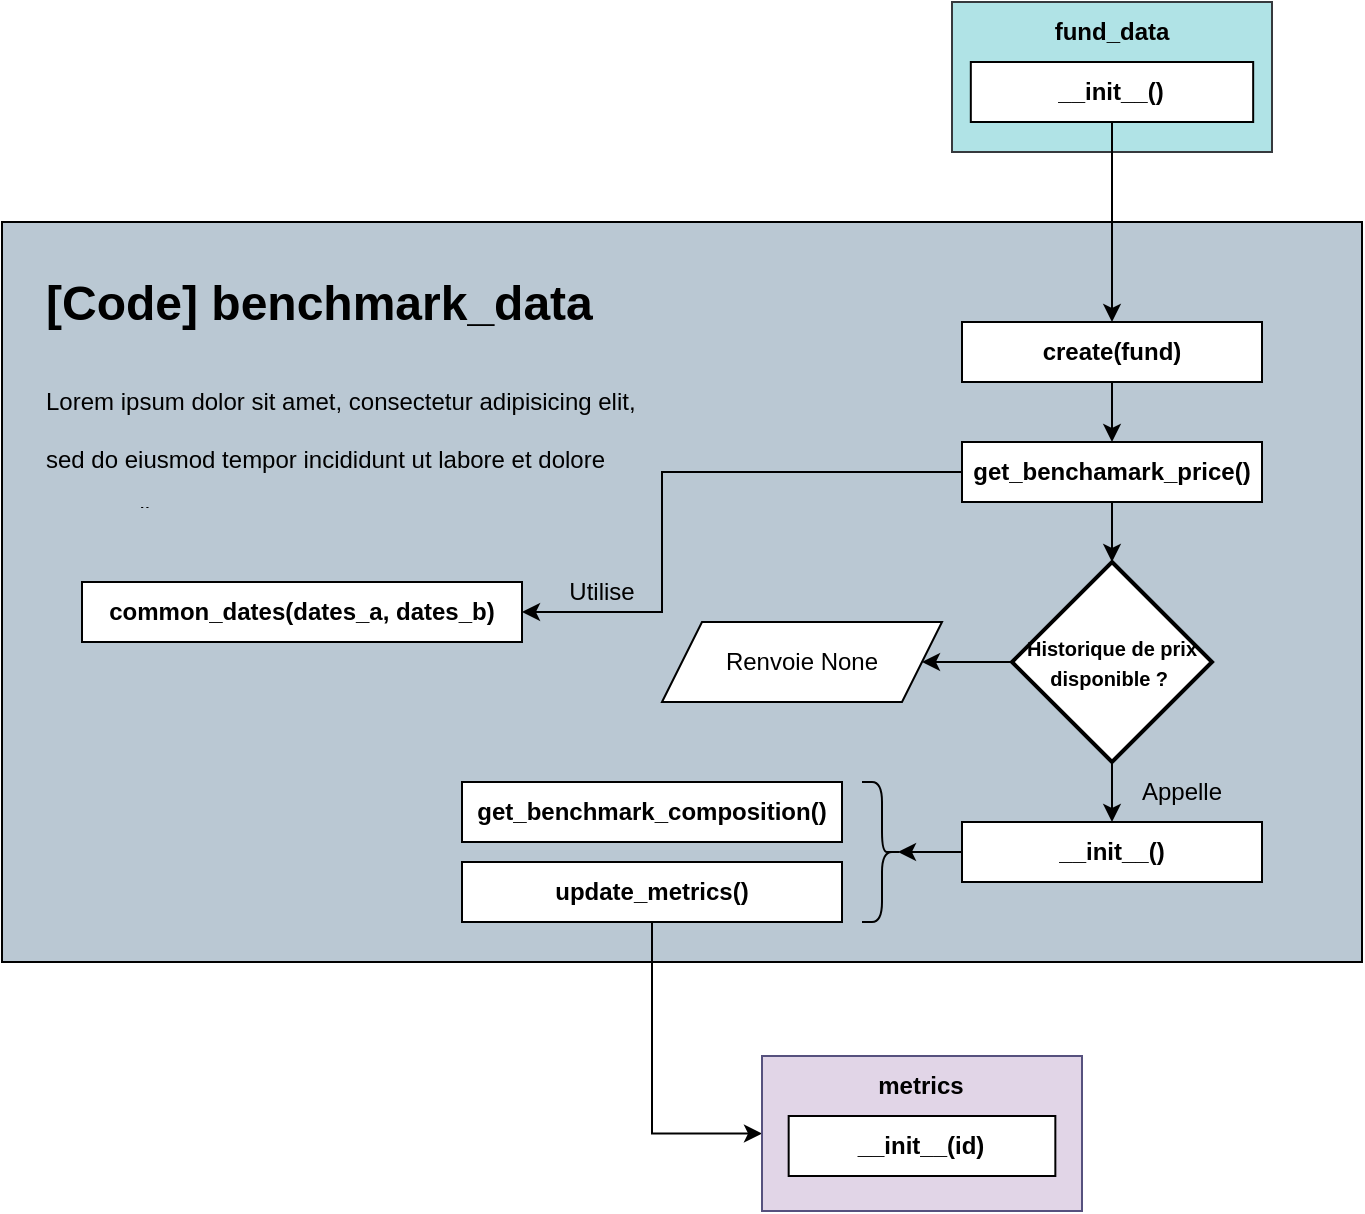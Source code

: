 <mxfile version="27.2.0">
  <diagram name="Page-1" id="hcXdrbjjytluaacFKWxP">
    <mxGraphModel dx="1418" dy="1997" grid="1" gridSize="10" guides="1" tooltips="1" connect="1" arrows="1" fold="1" page="1" pageScale="1" pageWidth="827" pageHeight="1169" math="0" shadow="0">
      <root>
        <mxCell id="0" />
        <mxCell id="1" parent="0" />
        <mxCell id="3Br_ud49PPdMieKtLJ-I-1" value="&lt;div&gt;&lt;div&gt;&lt;div&gt;&lt;br&gt;&lt;/div&gt;&lt;/div&gt;&lt;/div&gt;" style="rounded=0;whiteSpace=wrap;html=1;fillColor=light-dark(#bac8d3, #4b2d08);strokeColor=default;gradientColor=none;" vertex="1" parent="1">
          <mxGeometry x="160" y="90" width="680" height="370" as="geometry" />
        </mxCell>
        <mxCell id="3Br_ud49PPdMieKtLJ-I-2" value="&lt;h1 style=&quot;margin-top: 0px;&quot;&gt;&lt;span style=&quot;background-color: transparent; color: light-dark(rgb(0, 0, 0), rgb(255, 255, 255));&quot;&gt;[Code] benchmark_data&lt;/span&gt;&lt;/h1&gt;&lt;h1 style=&quot;margin-top: 0px;&quot;&gt;&lt;span style=&quot;background-color: transparent; color: light-dark(rgb(0, 0, 0), rgb(255, 255, 255)); font-size: 12px; font-weight: normal;&quot;&gt;Lorem ipsum dolor sit amet, consectetur adipisicing elit, sed do eiusmod tempor incididunt ut labore et dolore magna aliqua.&lt;/span&gt;&lt;/h1&gt;" style="text;html=1;whiteSpace=wrap;overflow=hidden;rounded=0;" vertex="1" parent="1">
          <mxGeometry x="180" y="110" width="310" height="120" as="geometry" />
        </mxCell>
        <mxCell id="3Br_ud49PPdMieKtLJ-I-31" style="edgeStyle=orthogonalEdgeStyle;rounded=0;orthogonalLoop=1;jettySize=auto;html=1;" edge="1" parent="1" source="3Br_ud49PPdMieKtLJ-I-3" target="3Br_ud49PPdMieKtLJ-I-25">
          <mxGeometry relative="1" as="geometry" />
        </mxCell>
        <mxCell id="3Br_ud49PPdMieKtLJ-I-3" value="&lt;b&gt;create(fund)&lt;/b&gt;" style="rounded=0;whiteSpace=wrap;html=1;" vertex="1" parent="1">
          <mxGeometry x="640" y="140" width="150" height="30" as="geometry" />
        </mxCell>
        <mxCell id="3Br_ud49PPdMieKtLJ-I-6" value="" style="group" vertex="1" connectable="0" parent="1">
          <mxGeometry x="635" y="-20" width="160" height="75" as="geometry" />
        </mxCell>
        <mxCell id="3Br_ud49PPdMieKtLJ-I-7" value="&lt;div&gt;&lt;div&gt;&lt;div&gt;&lt;br&gt;&lt;/div&gt;&lt;/div&gt;&lt;/div&gt;" style="rounded=0;whiteSpace=wrap;html=1;fillColor=light-dark(#b0e3e6, #182e44);strokeColor=#36393d;" vertex="1" parent="3Br_ud49PPdMieKtLJ-I-6">
          <mxGeometry width="160" height="75" as="geometry" />
        </mxCell>
        <mxCell id="3Br_ud49PPdMieKtLJ-I-8" value="&lt;b&gt;__init__()&lt;/b&gt;" style="rounded=0;whiteSpace=wrap;html=1;" vertex="1" parent="3Br_ud49PPdMieKtLJ-I-6">
          <mxGeometry x="9.412" y="30" width="141.176" height="30" as="geometry" />
        </mxCell>
        <mxCell id="3Br_ud49PPdMieKtLJ-I-9" value="&lt;b&gt;fund_data&lt;/b&gt;" style="text;html=1;align=center;verticalAlign=middle;whiteSpace=wrap;rounded=0;" vertex="1" parent="3Br_ud49PPdMieKtLJ-I-6">
          <mxGeometry x="51.765" width="56.471" height="30" as="geometry" />
        </mxCell>
        <mxCell id="3Br_ud49PPdMieKtLJ-I-10" style="edgeStyle=orthogonalEdgeStyle;rounded=0;orthogonalLoop=1;jettySize=auto;html=1;" edge="1" parent="1" source="3Br_ud49PPdMieKtLJ-I-8" target="3Br_ud49PPdMieKtLJ-I-3">
          <mxGeometry relative="1" as="geometry" />
        </mxCell>
        <mxCell id="3Br_ud49PPdMieKtLJ-I-15" value="&lt;b&gt;__init__()&lt;/b&gt;" style="rounded=0;whiteSpace=wrap;html=1;" vertex="1" parent="1">
          <mxGeometry x="640" y="390" width="150" height="30" as="geometry" />
        </mxCell>
        <mxCell id="3Br_ud49PPdMieKtLJ-I-24" style="edgeStyle=orthogonalEdgeStyle;rounded=0;orthogonalLoop=1;jettySize=auto;html=1;entryX=1;entryY=0.5;entryDx=0;entryDy=0;" edge="1" parent="1" source="3Br_ud49PPdMieKtLJ-I-16" target="3Br_ud49PPdMieKtLJ-I-23">
          <mxGeometry relative="1" as="geometry" />
        </mxCell>
        <mxCell id="3Br_ud49PPdMieKtLJ-I-35" style="edgeStyle=orthogonalEdgeStyle;rounded=0;orthogonalLoop=1;jettySize=auto;html=1;entryX=0.5;entryY=0;entryDx=0;entryDy=0;" edge="1" parent="1" source="3Br_ud49PPdMieKtLJ-I-16" target="3Br_ud49PPdMieKtLJ-I-15">
          <mxGeometry relative="1" as="geometry" />
        </mxCell>
        <mxCell id="3Br_ud49PPdMieKtLJ-I-16" value="&lt;font style=&quot;font-size: 10px;&quot;&gt;&lt;b&gt;Historique de prix disponible ?&amp;nbsp;&lt;/b&gt;&lt;/font&gt;" style="strokeWidth=2;html=1;shape=mxgraph.flowchart.decision;whiteSpace=wrap;" vertex="1" parent="1">
          <mxGeometry x="665" y="260" width="100" height="100" as="geometry" />
        </mxCell>
        <mxCell id="3Br_ud49PPdMieKtLJ-I-23" value="Renvoie None" style="shape=parallelogram;perimeter=parallelogramPerimeter;whiteSpace=wrap;html=1;fixedSize=1;" vertex="1" parent="1">
          <mxGeometry x="490" y="290" width="140" height="40" as="geometry" />
        </mxCell>
        <mxCell id="3Br_ud49PPdMieKtLJ-I-32" style="edgeStyle=orthogonalEdgeStyle;rounded=0;orthogonalLoop=1;jettySize=auto;html=1;" edge="1" parent="1" source="3Br_ud49PPdMieKtLJ-I-25" target="3Br_ud49PPdMieKtLJ-I-16">
          <mxGeometry relative="1" as="geometry" />
        </mxCell>
        <mxCell id="3Br_ud49PPdMieKtLJ-I-48" style="edgeStyle=orthogonalEdgeStyle;rounded=0;orthogonalLoop=1;jettySize=auto;html=1;entryX=1;entryY=0.5;entryDx=0;entryDy=0;" edge="1" parent="1" source="3Br_ud49PPdMieKtLJ-I-25" target="3Br_ud49PPdMieKtLJ-I-47">
          <mxGeometry relative="1" as="geometry">
            <Array as="points">
              <mxPoint x="490" y="215" />
              <mxPoint x="490" y="285" />
            </Array>
          </mxGeometry>
        </mxCell>
        <mxCell id="3Br_ud49PPdMieKtLJ-I-25" value="&lt;b&gt;get_benchamark_price()&lt;/b&gt;" style="rounded=0;whiteSpace=wrap;html=1;" vertex="1" parent="1">
          <mxGeometry x="640" y="200" width="150" height="30" as="geometry" />
        </mxCell>
        <mxCell id="3Br_ud49PPdMieKtLJ-I-26" value="&lt;b&gt;get_benchmark_composition()&lt;/b&gt;" style="rounded=0;whiteSpace=wrap;html=1;" vertex="1" parent="1">
          <mxGeometry x="390" y="370" width="190" height="30" as="geometry" />
        </mxCell>
        <mxCell id="3Br_ud49PPdMieKtLJ-I-46" style="edgeStyle=orthogonalEdgeStyle;rounded=0;orthogonalLoop=1;jettySize=auto;html=1;entryX=0;entryY=0.5;entryDx=0;entryDy=0;" edge="1" parent="1" source="3Br_ud49PPdMieKtLJ-I-33" target="3Br_ud49PPdMieKtLJ-I-43">
          <mxGeometry relative="1" as="geometry">
            <mxPoint x="560" y="570" as="targetPoint" />
            <Array as="points">
              <mxPoint x="485" y="546" />
            </Array>
          </mxGeometry>
        </mxCell>
        <mxCell id="3Br_ud49PPdMieKtLJ-I-33" value="&lt;b&gt;update_metrics()&lt;/b&gt;" style="rounded=0;whiteSpace=wrap;html=1;" vertex="1" parent="1">
          <mxGeometry x="390" y="410" width="190" height="30" as="geometry" />
        </mxCell>
        <mxCell id="3Br_ud49PPdMieKtLJ-I-36" value="" style="shape=curlyBracket;whiteSpace=wrap;html=1;rounded=1;labelPosition=left;verticalLabelPosition=middle;align=right;verticalAlign=middle;flipV=1;flipH=1;" vertex="1" parent="1">
          <mxGeometry x="590" y="370" width="20" height="70" as="geometry" />
        </mxCell>
        <mxCell id="3Br_ud49PPdMieKtLJ-I-38" style="edgeStyle=orthogonalEdgeStyle;rounded=0;orthogonalLoop=1;jettySize=auto;html=1;entryX=0.1;entryY=0.5;entryDx=0;entryDy=0;entryPerimeter=0;" edge="1" parent="1" source="3Br_ud49PPdMieKtLJ-I-15" target="3Br_ud49PPdMieKtLJ-I-36">
          <mxGeometry relative="1" as="geometry" />
        </mxCell>
        <mxCell id="3Br_ud49PPdMieKtLJ-I-40" value="" style="group" vertex="1" connectable="0" parent="1">
          <mxGeometry x="540" y="507" width="160" height="77.5" as="geometry" />
        </mxCell>
        <mxCell id="3Br_ud49PPdMieKtLJ-I-41" value="" style="group;fillColor=#e1d5e7;strokeColor=#9673a6;" vertex="1" connectable="0" parent="3Br_ud49PPdMieKtLJ-I-40">
          <mxGeometry width="160" height="77.5" as="geometry" />
        </mxCell>
        <mxCell id="3Br_ud49PPdMieKtLJ-I-42" value="&lt;b&gt;metrics&lt;/b&gt;" style="text;html=1;align=center;verticalAlign=middle;whiteSpace=wrap;rounded=0;" vertex="1" parent="3Br_ud49PPdMieKtLJ-I-41">
          <mxGeometry x="53.333" width="53.333" height="30" as="geometry" />
        </mxCell>
        <mxCell id="3Br_ud49PPdMieKtLJ-I-43" value="" style="rounded=0;whiteSpace=wrap;html=1;fillColor=none;strokeColor=#56517e;gradientColor=none;" vertex="1" parent="3Br_ud49PPdMieKtLJ-I-41">
          <mxGeometry width="160" height="77.5" as="geometry" />
        </mxCell>
        <mxCell id="3Br_ud49PPdMieKtLJ-I-44" value="&lt;b&gt;__init__(id)&lt;/b&gt;" style="rounded=0;whiteSpace=wrap;html=1;" vertex="1" parent="3Br_ud49PPdMieKtLJ-I-40">
          <mxGeometry x="13.333" y="30" width="133.333" height="30" as="geometry" />
        </mxCell>
        <mxCell id="3Br_ud49PPdMieKtLJ-I-47" value="&lt;b&gt;common_dates(dates_a, dates_b)&lt;/b&gt;" style="rounded=0;whiteSpace=wrap;html=1;" vertex="1" parent="1">
          <mxGeometry x="200" y="270" width="220" height="30" as="geometry" />
        </mxCell>
        <mxCell id="3Br_ud49PPdMieKtLJ-I-49" value="Utilise" style="text;html=1;align=center;verticalAlign=middle;whiteSpace=wrap;rounded=0;" vertex="1" parent="1">
          <mxGeometry x="430" y="260" width="60" height="30" as="geometry" />
        </mxCell>
        <mxCell id="3Br_ud49PPdMieKtLJ-I-50" value="Appelle" style="text;html=1;align=center;verticalAlign=middle;whiteSpace=wrap;rounded=0;" vertex="1" parent="1">
          <mxGeometry x="720" y="360" width="60" height="30" as="geometry" />
        </mxCell>
      </root>
    </mxGraphModel>
  </diagram>
</mxfile>
